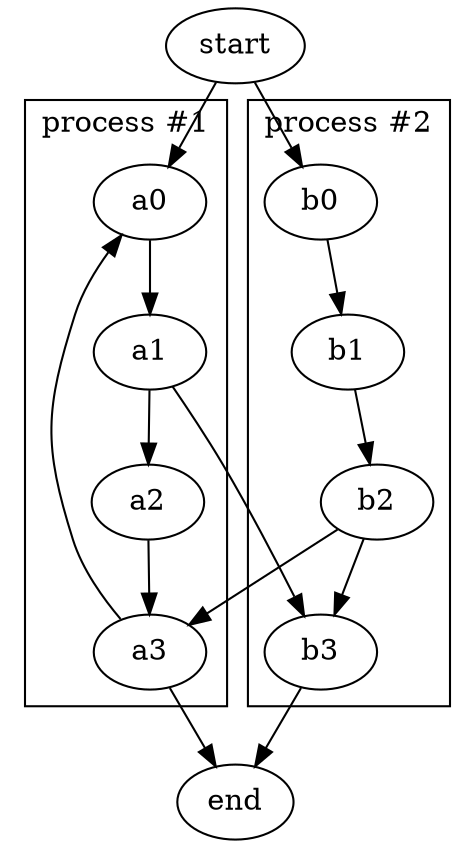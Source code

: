 digraph G {

  subgraph cluster_0 {
    a0 -> a1 -> a2 -> a3;
    label = "process #1";
  }

  subgraph cluster_1 {
    b0 -> b1 -> b2 -> b3;
    label = "process #2";
  }
  start -> a0;
  start -> b0;
  a1 -> b3;
  b2 -> a3;
  a3 -> a0;
  a3 -> end;
  b3 -> end;

}